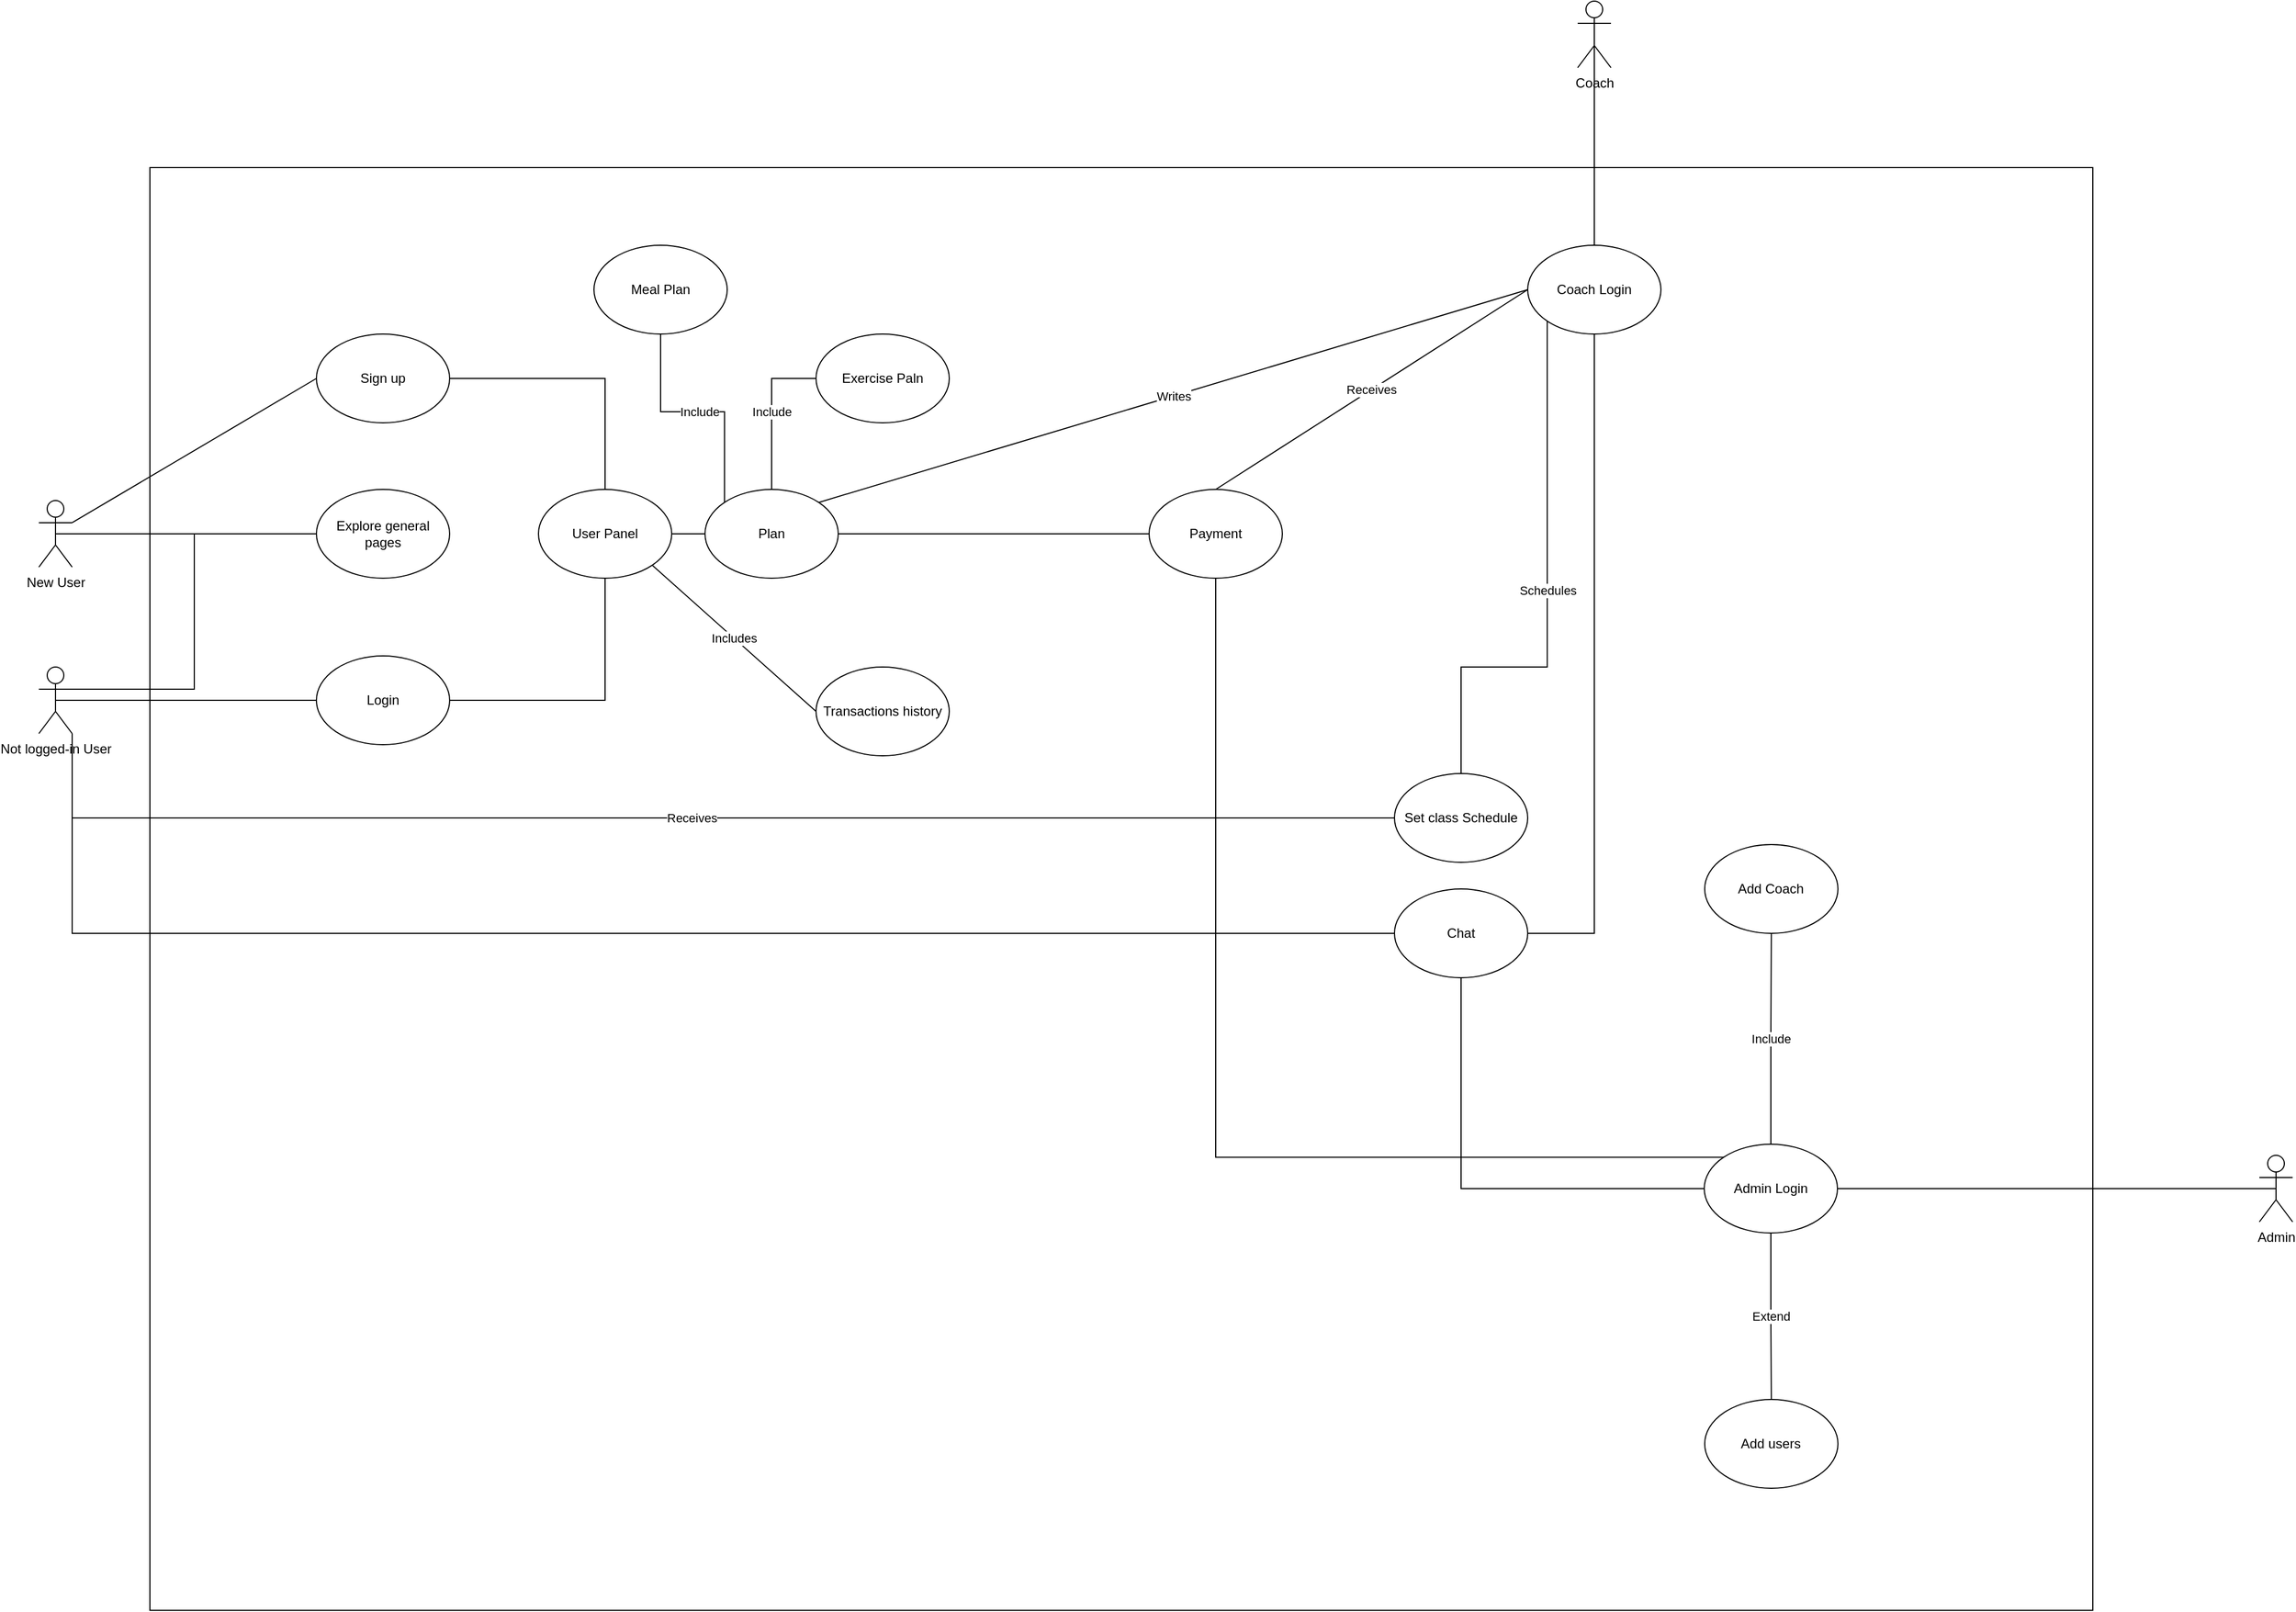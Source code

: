 <mxfile version="24.8.3">
  <diagram name="Page-1" id="myvpztcFo9KCFsO64TAY">
    <mxGraphModel dx="1489" dy="795" grid="1" gridSize="50" guides="1" tooltips="1" connect="1" arrows="1" fold="1" page="1" pageScale="1" pageWidth="1100" pageHeight="1100" math="0" shadow="0">
      <root>
        <mxCell id="0" />
        <mxCell id="1" parent="0" />
        <mxCell id="WG9ZCg_tuR501auuIuri-3" value="" style="rounded=0;whiteSpace=wrap;html=1;movable=0;resizable=0;rotatable=0;deletable=0;editable=0;locked=1;connectable=0;" parent="1" vertex="1">
          <mxGeometry x="500" y="250" width="1750" height="1300" as="geometry" />
        </mxCell>
        <mxCell id="WG9ZCg_tuR501auuIuri-16" style="edgeStyle=orthogonalEdgeStyle;rounded=0;orthogonalLoop=1;jettySize=auto;html=1;exitX=0.5;exitY=0.5;exitDx=0;exitDy=0;exitPerimeter=0;endArrow=none;endFill=0;" parent="1" source="WG9ZCg_tuR501auuIuri-6" target="WG9ZCg_tuR501auuIuri-13" edge="1">
          <mxGeometry relative="1" as="geometry" />
        </mxCell>
        <mxCell id="WG9ZCg_tuR501auuIuri-6" value="New User" style="shape=umlActor;verticalLabelPosition=bottom;verticalAlign=top;html=1;direction=east;" parent="1" vertex="1">
          <mxGeometry x="400" y="550" width="30" height="60" as="geometry" />
        </mxCell>
        <mxCell id="WG9ZCg_tuR501auuIuri-22" style="edgeStyle=orthogonalEdgeStyle;rounded=0;orthogonalLoop=1;jettySize=auto;html=1;exitX=1;exitY=0.5;exitDx=0;exitDy=0;endArrow=none;endFill=0;" parent="1" source="WG9ZCg_tuR501auuIuri-11" target="WG9ZCg_tuR501auuIuri-20" edge="1">
          <mxGeometry relative="1" as="geometry" />
        </mxCell>
        <mxCell id="WG9ZCg_tuR501auuIuri-11" value="Sign up" style="ellipse;whiteSpace=wrap;html=1;" parent="1" vertex="1">
          <mxGeometry x="650" y="400" width="120" height="80" as="geometry" />
        </mxCell>
        <mxCell id="WG9ZCg_tuR501auuIuri-13" value="Explore general pages" style="ellipse;whiteSpace=wrap;html=1;" parent="1" vertex="1">
          <mxGeometry x="650" y="540" width="120" height="80" as="geometry" />
        </mxCell>
        <mxCell id="WG9ZCg_tuR501auuIuri-19" style="edgeStyle=orthogonalEdgeStyle;rounded=0;orthogonalLoop=1;jettySize=auto;html=1;exitX=0.5;exitY=0.5;exitDx=0;exitDy=0;exitPerimeter=0;endArrow=none;endFill=0;" parent="1" source="WG9ZCg_tuR501auuIuri-17" target="WG9ZCg_tuR501auuIuri-18" edge="1">
          <mxGeometry relative="1" as="geometry" />
        </mxCell>
        <mxCell id="WG9ZCg_tuR501auuIuri-21" style="edgeStyle=orthogonalEdgeStyle;rounded=0;orthogonalLoop=1;jettySize=auto;html=1;exitX=1;exitY=0.333;exitDx=0;exitDy=0;exitPerimeter=0;entryX=0;entryY=0.5;entryDx=0;entryDy=0;endArrow=none;endFill=0;" parent="1" source="WG9ZCg_tuR501auuIuri-17" target="WG9ZCg_tuR501auuIuri-13" edge="1">
          <mxGeometry relative="1" as="geometry" />
        </mxCell>
        <mxCell id="WG9ZCg_tuR501auuIuri-47" value="Receives" style="edgeStyle=orthogonalEdgeStyle;rounded=0;orthogonalLoop=1;jettySize=auto;html=1;exitX=1;exitY=1;exitDx=0;exitDy=0;exitPerimeter=0;entryX=0;entryY=0.5;entryDx=0;entryDy=0;endArrow=none;endFill=0;" parent="1" source="WG9ZCg_tuR501auuIuri-17" target="WG9ZCg_tuR501auuIuri-43" edge="1">
          <mxGeometry relative="1" as="geometry" />
        </mxCell>
        <mxCell id="WG9ZCg_tuR501auuIuri-50" style="edgeStyle=orthogonalEdgeStyle;rounded=0;orthogonalLoop=1;jettySize=auto;html=1;exitX=1;exitY=1;exitDx=0;exitDy=0;exitPerimeter=0;entryX=0;entryY=0.5;entryDx=0;entryDy=0;endArrow=none;endFill=0;" parent="1" source="WG9ZCg_tuR501auuIuri-17" target="WG9ZCg_tuR501auuIuri-44" edge="1">
          <mxGeometry relative="1" as="geometry" />
        </mxCell>
        <mxCell id="WG9ZCg_tuR501auuIuri-17" value="Not logged-in User" style="shape=umlActor;verticalLabelPosition=bottom;verticalAlign=top;html=1;outlineConnect=0;" parent="1" vertex="1">
          <mxGeometry x="400" y="700" width="30" height="60" as="geometry" />
        </mxCell>
        <mxCell id="WG9ZCg_tuR501auuIuri-23" style="edgeStyle=orthogonalEdgeStyle;rounded=0;orthogonalLoop=1;jettySize=auto;html=1;exitX=1;exitY=0.5;exitDx=0;exitDy=0;entryX=0.5;entryY=1;entryDx=0;entryDy=0;endArrow=none;endFill=0;" parent="1" source="WG9ZCg_tuR501auuIuri-18" target="WG9ZCg_tuR501auuIuri-20" edge="1">
          <mxGeometry relative="1" as="geometry" />
        </mxCell>
        <mxCell id="WG9ZCg_tuR501auuIuri-18" value="Login" style="ellipse;whiteSpace=wrap;html=1;" parent="1" vertex="1">
          <mxGeometry x="650" y="690" width="120" height="80" as="geometry" />
        </mxCell>
        <mxCell id="WG9ZCg_tuR501auuIuri-32" value="Includes" style="rounded=0;orthogonalLoop=1;jettySize=auto;html=1;exitX=1;exitY=1;exitDx=0;exitDy=0;entryX=0;entryY=0.5;entryDx=0;entryDy=0;endArrow=none;endFill=0;" parent="1" source="WG9ZCg_tuR501auuIuri-20" target="WG9ZCg_tuR501auuIuri-28" edge="1">
          <mxGeometry relative="1" as="geometry" />
        </mxCell>
        <mxCell id="xHH98thYJNRbNFUiUXF_-2" value="" style="edgeStyle=orthogonalEdgeStyle;rounded=0;orthogonalLoop=1;jettySize=auto;html=1;endArrow=none;endFill=0;" edge="1" parent="1" source="WG9ZCg_tuR501auuIuri-20" target="xHH98thYJNRbNFUiUXF_-1">
          <mxGeometry relative="1" as="geometry" />
        </mxCell>
        <mxCell id="WG9ZCg_tuR501auuIuri-20" value="User Panel" style="ellipse;whiteSpace=wrap;html=1;" parent="1" vertex="1">
          <mxGeometry x="850" y="540" width="120" height="80" as="geometry" />
        </mxCell>
        <mxCell id="WG9ZCg_tuR501auuIuri-25" value="" style="endArrow=none;html=1;rounded=0;exitX=1;exitY=0.333;exitDx=0;exitDy=0;exitPerimeter=0;entryX=0;entryY=0.5;entryDx=0;entryDy=0;" parent="1" source="WG9ZCg_tuR501auuIuri-6" target="WG9ZCg_tuR501auuIuri-11" edge="1">
          <mxGeometry width="50" height="50" relative="1" as="geometry">
            <mxPoint x="600" y="300" as="sourcePoint" />
            <mxPoint x="650" y="250" as="targetPoint" />
          </mxGeometry>
        </mxCell>
        <mxCell id="WG9ZCg_tuR501auuIuri-26" value="Exercise Paln" style="ellipse;whiteSpace=wrap;html=1;" parent="1" vertex="1">
          <mxGeometry x="1100" y="400" width="120" height="80" as="geometry" />
        </mxCell>
        <mxCell id="WG9ZCg_tuR501auuIuri-38" style="rounded=0;orthogonalLoop=1;jettySize=auto;html=1;entryX=0;entryY=0.5;entryDx=0;entryDy=0;endArrow=none;endFill=0;exitX=1;exitY=0.5;exitDx=0;exitDy=0;" parent="1" source="xHH98thYJNRbNFUiUXF_-1" target="WG9ZCg_tuR501auuIuri-36" edge="1">
          <mxGeometry relative="1" as="geometry" />
        </mxCell>
        <mxCell id="WG9ZCg_tuR501auuIuri-27" value="Meal Plan" style="ellipse;whiteSpace=wrap;html=1;" parent="1" vertex="1">
          <mxGeometry x="900" y="320" width="120" height="80" as="geometry" />
        </mxCell>
        <mxCell id="WG9ZCg_tuR501auuIuri-28" value="Transactions history" style="ellipse;whiteSpace=wrap;html=1;" parent="1" vertex="1">
          <mxGeometry x="1100" y="700" width="120" height="80" as="geometry" />
        </mxCell>
        <mxCell id="WG9ZCg_tuR501auuIuri-36" value="Payment" style="ellipse;whiteSpace=wrap;html=1;" parent="1" vertex="1">
          <mxGeometry x="1400" y="540" width="120" height="80" as="geometry" />
        </mxCell>
        <mxCell id="WG9ZCg_tuR501auuIuri-40" value="Writes" style="rounded=0;orthogonalLoop=1;jettySize=auto;html=1;entryX=1;entryY=0;entryDx=0;entryDy=0;endArrow=none;endFill=0;exitX=0;exitY=0.5;exitDx=0;exitDy=0;" parent="1" source="WG9ZCg_tuR501auuIuri-51" target="xHH98thYJNRbNFUiUXF_-1" edge="1">
          <mxGeometry relative="1" as="geometry">
            <mxPoint x="1900" y="450" as="sourcePoint" />
          </mxGeometry>
        </mxCell>
        <mxCell id="WG9ZCg_tuR501auuIuri-42" value="Receives" style="rounded=0;orthogonalLoop=1;jettySize=auto;html=1;entryX=0.5;entryY=0;entryDx=0;entryDy=0;endArrow=none;endFill=0;exitX=0;exitY=0.5;exitDx=0;exitDy=0;" parent="1" source="WG9ZCg_tuR501auuIuri-51" target="WG9ZCg_tuR501auuIuri-36" edge="1">
          <mxGeometry relative="1" as="geometry">
            <mxPoint x="1900" y="450" as="sourcePoint" />
          </mxGeometry>
        </mxCell>
        <mxCell id="WG9ZCg_tuR501auuIuri-46" value="Schedules" style="rounded=0;orthogonalLoop=1;jettySize=auto;html=1;exitX=0;exitY=1;exitDx=0;exitDy=0;endArrow=none;endFill=0;edgeStyle=orthogonalEdgeStyle;" parent="1" source="WG9ZCg_tuR501auuIuri-51" target="WG9ZCg_tuR501auuIuri-43" edge="1">
          <mxGeometry relative="1" as="geometry">
            <Array as="points">
              <mxPoint x="1759" y="700" />
              <mxPoint x="1681" y="700" />
            </Array>
          </mxGeometry>
        </mxCell>
        <mxCell id="WG9ZCg_tuR501auuIuri-49" style="edgeStyle=orthogonalEdgeStyle;rounded=0;orthogonalLoop=1;jettySize=auto;html=1;exitX=0.5;exitY=1;exitDx=0;exitDy=0;entryX=1;entryY=0.5;entryDx=0;entryDy=0;endArrow=none;endFill=0;" parent="1" source="WG9ZCg_tuR501auuIuri-51" target="WG9ZCg_tuR501auuIuri-44" edge="1">
          <mxGeometry relative="1" as="geometry" />
        </mxCell>
        <mxCell id="4nSZGRK5DgLlsgsVfYod-1" style="edgeStyle=orthogonalEdgeStyle;rounded=0;orthogonalLoop=1;jettySize=auto;html=1;exitX=0.5;exitY=0.5;exitDx=0;exitDy=0;exitPerimeter=0;entryX=0.5;entryY=0;entryDx=0;entryDy=0;endArrow=none;endFill=0;" parent="1" source="WG9ZCg_tuR501auuIuri-39" target="WG9ZCg_tuR501auuIuri-51" edge="1">
          <mxGeometry relative="1" as="geometry" />
        </mxCell>
        <mxCell id="WG9ZCg_tuR501auuIuri-39" value="Coach" style="shape=umlActor;verticalLabelPosition=bottom;verticalAlign=top;html=1;outlineConnect=0;" parent="1" vertex="1">
          <mxGeometry x="1786" y="100" width="30" height="60" as="geometry" />
        </mxCell>
        <mxCell id="WG9ZCg_tuR501auuIuri-43" value="Set class Schedule" style="ellipse;whiteSpace=wrap;html=1;" parent="1" vertex="1">
          <mxGeometry x="1621" y="796" width="120" height="80" as="geometry" />
        </mxCell>
        <mxCell id="WG9ZCg_tuR501auuIuri-44" value="Chat" style="ellipse;whiteSpace=wrap;html=1;" parent="1" vertex="1">
          <mxGeometry x="1621" y="900" width="120" height="80" as="geometry" />
        </mxCell>
        <mxCell id="WG9ZCg_tuR501auuIuri-51" value="Coach Login" style="ellipse;whiteSpace=wrap;html=1;" parent="1" vertex="1">
          <mxGeometry x="1741" y="320" width="120" height="80" as="geometry" />
        </mxCell>
        <mxCell id="4nSZGRK5DgLlsgsVfYod-6" style="edgeStyle=orthogonalEdgeStyle;rounded=0;orthogonalLoop=1;jettySize=auto;html=1;exitX=0.5;exitY=0.5;exitDx=0;exitDy=0;exitPerimeter=0;entryX=1;entryY=0.5;entryDx=0;entryDy=0;endArrow=none;endFill=0;" parent="1" source="4nSZGRK5DgLlsgsVfYod-3" target="4nSZGRK5DgLlsgsVfYod-5" edge="1">
          <mxGeometry relative="1" as="geometry" />
        </mxCell>
        <mxCell id="4nSZGRK5DgLlsgsVfYod-3" value="Admin" style="shape=umlActor;verticalLabelPosition=bottom;verticalAlign=top;html=1;outlineConnect=0;" parent="1" vertex="1">
          <mxGeometry x="2400" y="1140" width="30" height="60" as="geometry" />
        </mxCell>
        <mxCell id="4nSZGRK5DgLlsgsVfYod-7" style="edgeStyle=orthogonalEdgeStyle;rounded=0;orthogonalLoop=1;jettySize=auto;html=1;exitX=0;exitY=0.5;exitDx=0;exitDy=0;entryX=0.5;entryY=1;entryDx=0;entryDy=0;endArrow=none;endFill=0;" parent="1" source="4nSZGRK5DgLlsgsVfYod-5" target="WG9ZCg_tuR501auuIuri-44" edge="1">
          <mxGeometry relative="1" as="geometry" />
        </mxCell>
        <mxCell id="4nSZGRK5DgLlsgsVfYod-8" style="edgeStyle=orthogonalEdgeStyle;rounded=0;orthogonalLoop=1;jettySize=auto;html=1;exitX=0;exitY=0;exitDx=0;exitDy=0;entryX=0.5;entryY=1;entryDx=0;entryDy=0;endArrow=none;endFill=0;" parent="1" source="4nSZGRK5DgLlsgsVfYod-5" target="WG9ZCg_tuR501auuIuri-36" edge="1">
          <mxGeometry relative="1" as="geometry" />
        </mxCell>
        <mxCell id="4nSZGRK5DgLlsgsVfYod-9" value="Include" style="edgeStyle=orthogonalEdgeStyle;rounded=0;orthogonalLoop=1;jettySize=auto;html=1;exitX=0.5;exitY=0;exitDx=0;exitDy=0;endArrow=none;endFill=0;" parent="1" source="4nSZGRK5DgLlsgsVfYod-5" target="4nSZGRK5DgLlsgsVfYod-10" edge="1">
          <mxGeometry relative="1" as="geometry">
            <mxPoint x="1960.429" y="900" as="targetPoint" />
          </mxGeometry>
        </mxCell>
        <mxCell id="4nSZGRK5DgLlsgsVfYod-11" value="Extend" style="edgeStyle=orthogonalEdgeStyle;rounded=0;orthogonalLoop=1;jettySize=auto;html=1;exitX=0.5;exitY=1;exitDx=0;exitDy=0;endArrow=none;endFill=0;" parent="1" source="4nSZGRK5DgLlsgsVfYod-5" target="4nSZGRK5DgLlsgsVfYod-12" edge="1">
          <mxGeometry relative="1" as="geometry">
            <mxPoint x="1960.429" y="1400" as="targetPoint" />
          </mxGeometry>
        </mxCell>
        <mxCell id="4nSZGRK5DgLlsgsVfYod-5" value="Admin Login" style="ellipse;whiteSpace=wrap;html=1;" parent="1" vertex="1">
          <mxGeometry x="1900" y="1130" width="120" height="80" as="geometry" />
        </mxCell>
        <mxCell id="4nSZGRK5DgLlsgsVfYod-10" value="Add Coach" style="ellipse;whiteSpace=wrap;html=1;" parent="1" vertex="1">
          <mxGeometry x="1900.429" y="860" width="120" height="80" as="geometry" />
        </mxCell>
        <mxCell id="4nSZGRK5DgLlsgsVfYod-12" value="Add users" style="ellipse;whiteSpace=wrap;html=1;" parent="1" vertex="1">
          <mxGeometry x="1900.429" y="1360" width="120" height="80" as="geometry" />
        </mxCell>
        <mxCell id="xHH98thYJNRbNFUiUXF_-3" value="Include" style="rounded=0;orthogonalLoop=1;jettySize=auto;html=1;endArrow=none;endFill=0;exitX=0;exitY=0;exitDx=0;exitDy=0;edgeStyle=orthogonalEdgeStyle;" edge="1" parent="1" source="xHH98thYJNRbNFUiUXF_-1" target="WG9ZCg_tuR501auuIuri-27">
          <mxGeometry relative="1" as="geometry" />
        </mxCell>
        <mxCell id="xHH98thYJNRbNFUiUXF_-4" value="Include" style="edgeStyle=orthogonalEdgeStyle;rounded=0;orthogonalLoop=1;jettySize=auto;html=1;exitX=0.5;exitY=0;exitDx=0;exitDy=0;entryX=0;entryY=0.5;entryDx=0;entryDy=0;endArrow=none;endFill=0;" edge="1" parent="1" source="xHH98thYJNRbNFUiUXF_-1" target="WG9ZCg_tuR501auuIuri-26">
          <mxGeometry relative="1" as="geometry" />
        </mxCell>
        <mxCell id="xHH98thYJNRbNFUiUXF_-1" value="Plan" style="ellipse;whiteSpace=wrap;html=1;" vertex="1" parent="1">
          <mxGeometry x="1000" y="540" width="120" height="80" as="geometry" />
        </mxCell>
      </root>
    </mxGraphModel>
  </diagram>
</mxfile>
